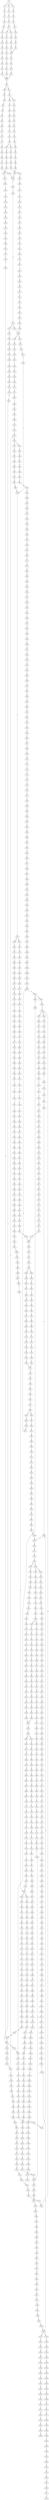 strict digraph  {
	S0 -> S1 [ label = C ];
	S0 -> S2 [ label = G ];
	S0 -> S3 [ label = A ];
	S1 -> S4 [ label = T ];
	S2 -> S5 [ label = T ];
	S3 -> S6 [ label = T ];
	S4 -> S7 [ label = C ];
	S5 -> S8 [ label = C ];
	S6 -> S9 [ label = C ];
	S7 -> S10 [ label = C ];
	S8 -> S11 [ label = C ];
	S9 -> S12 [ label = C ];
	S10 -> S13 [ label = T ];
	S11 -> S14 [ label = T ];
	S12 -> S15 [ label = T ];
	S13 -> S16 [ label = A ];
	S14 -> S17 [ label = T ];
	S14 -> S18 [ label = C ];
	S15 -> S19 [ label = C ];
	S16 -> S20 [ label = G ];
	S17 -> S21 [ label = G ];
	S18 -> S22 [ label = G ];
	S19 -> S23 [ label = G ];
	S20 -> S24 [ label = A ];
	S21 -> S25 [ label = A ];
	S22 -> S26 [ label = A ];
	S23 -> S27 [ label = A ];
	S24 -> S28 [ label = A ];
	S25 -> S29 [ label = A ];
	S26 -> S30 [ label = A ];
	S27 -> S31 [ label = A ];
	S28 -> S32 [ label = C ];
	S29 -> S33 [ label = C ];
	S30 -> S34 [ label = C ];
	S31 -> S34 [ label = C ];
	S32 -> S35 [ label = T ];
	S33 -> S36 [ label = T ];
	S34 -> S37 [ label = T ];
	S35 -> S38 [ label = T ];
	S36 -> S39 [ label = T ];
	S37 -> S40 [ label = T ];
	S38 -> S41 [ label = C ];
	S39 -> S42 [ label = C ];
	S40 -> S43 [ label = C ];
	S41 -> S44 [ label = A ];
	S42 -> S45 [ label = A ];
	S43 -> S46 [ label = A ];
	S44 -> S47 [ label = A ];
	S45 -> S47 [ label = A ];
	S46 -> S47 [ label = A ];
	S47 -> S48 [ label = C ];
	S48 -> S49 [ label = C ];
	S48 -> S50 [ label = T ];
	S49 -> S51 [ label = G ];
	S50 -> S52 [ label = G ];
	S51 -> S53 [ label = G ];
	S52 -> S54 [ label = G ];
	S52 -> S55 [ label = C ];
	S53 -> S56 [ label = C ];
	S54 -> S57 [ label = C ];
	S55 -> S58 [ label = C ];
	S56 -> S59 [ label = C ];
	S57 -> S60 [ label = C ];
	S58 -> S61 [ label = C ];
	S59 -> S62 [ label = C ];
	S60 -> S63 [ label = C ];
	S61 -> S64 [ label = T ];
	S62 -> S65 [ label = A ];
	S63 -> S66 [ label = A ];
	S64 -> S67 [ label = A ];
	S65 -> S68 [ label = G ];
	S66 -> S69 [ label = G ];
	S67 -> S70 [ label = G ];
	S68 -> S71 [ label = T ];
	S69 -> S72 [ label = G ];
	S70 -> S73 [ label = G ];
	S71 -> S74 [ label = T ];
	S72 -> S75 [ label = T ];
	S73 -> S76 [ label = T ];
	S74 -> S77 [ label = G ];
	S75 -> S78 [ label = G ];
	S76 -> S79 [ label = G ];
	S77 -> S80 [ label = T ];
	S78 -> S81 [ label = C ];
	S78 -> S82 [ label = G ];
	S79 -> S83 [ label = T ];
	S80 -> S84 [ label = G ];
	S81 -> S85 [ label = G ];
	S82 -> S86 [ label = G ];
	S83 -> S87 [ label = G ];
	S84 -> S88 [ label = C ];
	S85 -> S89 [ label = C ];
	S86 -> S90 [ label = C ];
	S87 -> S91 [ label = C ];
	S88 -> S92 [ label = G ];
	S89 -> S93 [ label = G ];
	S90 -> S94 [ label = T ];
	S91 -> S95 [ label = G ];
	S92 -> S96 [ label = T ];
	S93 -> S97 [ label = T ];
	S94 -> S98 [ label = T ];
	S95 -> S99 [ label = T ];
	S96 -> S100 [ label = C ];
	S97 -> S101 [ label = C ];
	S98 -> S102 [ label = C ];
	S99 -> S103 [ label = C ];
	S100 -> S104 [ label = G ];
	S101 -> S105 [ label = G ];
	S102 -> S106 [ label = G ];
	S103 -> S104 [ label = G ];
	S104 -> S107 [ label = A ];
	S105 -> S108 [ label = T ];
	S106 -> S109 [ label = A ];
	S107 -> S110 [ label = A ];
	S108 -> S111 [ label = G ];
	S109 -> S112 [ label = A ];
	S110 -> S113 [ label = C ];
	S111 -> S114 [ label = C ];
	S112 -> S115 [ label = C ];
	S113 -> S116 [ label = C ];
	S113 -> S117 [ label = A ];
	S114 -> S118 [ label = A ];
	S115 -> S119 [ label = A ];
	S116 -> S120 [ label = T ];
	S117 -> S121 [ label = C ];
	S118 -> S122 [ label = T ];
	S119 -> S123 [ label = C ];
	S120 -> S124 [ label = T ];
	S120 -> S125 [ label = G ];
	S121 -> S126 [ label = C ];
	S122 -> S127 [ label = C ];
	S123 -> S128 [ label = G ];
	S124 -> S129 [ label = C ];
	S125 -> S130 [ label = T ];
	S126 -> S131 [ label = C ];
	S127 -> S132 [ label = C ];
	S128 -> S133 [ label = C ];
	S129 -> S134 [ label = G ];
	S130 -> S135 [ label = C ];
	S131 -> S136 [ label = G ];
	S132 -> S137 [ label = G ];
	S133 -> S138 [ label = G ];
	S134 -> S139 [ label = T ];
	S135 -> S140 [ label = G ];
	S136 -> S141 [ label = T ];
	S137 -> S142 [ label = C ];
	S138 -> S143 [ label = C ];
	S139 -> S144 [ label = A ];
	S140 -> S145 [ label = C ];
	S141 -> S146 [ label = A ];
	S142 -> S147 [ label = A ];
	S143 -> S148 [ label = A ];
	S144 -> S149 [ label = C ];
	S145 -> S150 [ label = G ];
	S146 -> S151 [ label = C ];
	S147 -> S152 [ label = C ];
	S148 -> S153 [ label = C ];
	S149 -> S154 [ label = T ];
	S150 -> S155 [ label = C ];
	S151 -> S156 [ label = G ];
	S152 -> S157 [ label = G ];
	S153 -> S158 [ label = G ];
	S154 -> S159 [ label = T ];
	S155 -> S160 [ label = G ];
	S155 -> S161 [ label = A ];
	S156 -> S162 [ label = T ];
	S157 -> S163 [ label = T ];
	S158 -> S164 [ label = T ];
	S159 -> S165 [ label = C ];
	S160 -> S166 [ label = A ];
	S161 -> S167 [ label = A ];
	S162 -> S168 [ label = C ];
	S163 -> S169 [ label = C ];
	S164 -> S170 [ label = C ];
	S165 -> S171 [ label = A ];
	S166 -> S172 [ label = G ];
	S167 -> S173 [ label = C ];
	S168 -> S174 [ label = C ];
	S169 -> S175 [ label = G ];
	S170 -> S176 [ label = C ];
	S171 -> S177 [ label = A ];
	S172 -> S178 [ label = C ];
	S173 -> S179 [ label = C ];
	S174 -> S180 [ label = A ];
	S175 -> S181 [ label = A ];
	S176 -> S182 [ label = A ];
	S177 -> S183 [ label = G ];
	S178 -> S184 [ label = A ];
	S179 -> S185 [ label = C ];
	S180 -> S186 [ label = G ];
	S181 -> S187 [ label = G ];
	S182 -> S188 [ label = G ];
	S183 -> S189 [ label = C ];
	S184 -> S190 [ label = G ];
	S185 -> S191 [ label = G ];
	S186 -> S192 [ label = C ];
	S187 -> S193 [ label = C ];
	S188 -> S192 [ label = C ];
	S189 -> S194 [ label = G ];
	S190 -> S195 [ label = T ];
	S191 -> S196 [ label = T ];
	S192 -> S197 [ label = T ];
	S192 -> S198 [ label = G ];
	S193 -> S199 [ label = G ];
	S194 -> S200 [ label = A ];
	S195 -> S201 [ label = G ];
	S196 -> S202 [ label = A ];
	S197 -> S203 [ label = T ];
	S198 -> S204 [ label = A ];
	S199 -> S205 [ label = A ];
	S200 -> S206 [ label = G ];
	S201 -> S207 [ label = C ];
	S202 -> S208 [ label = C ];
	S203 -> S209 [ label = C ];
	S204 -> S210 [ label = G ];
	S205 -> S211 [ label = G ];
	S206 -> S212 [ label = T ];
	S207 -> S213 [ label = A ];
	S208 -> S214 [ label = A ];
	S209 -> S215 [ label = A ];
	S210 -> S216 [ label = T ];
	S211 -> S217 [ label = T ];
	S212 -> S218 [ label = C ];
	S213 -> S219 [ label = A ];
	S214 -> S220 [ label = G ];
	S215 -> S221 [ label = C ];
	S216 -> S222 [ label = C ];
	S217 -> S223 [ label = C ];
	S218 -> S224 [ label = C ];
	S219 -> S225 [ label = C ];
	S220 -> S226 [ label = C ];
	S221 -> S227 [ label = G ];
	S222 -> S224 [ label = C ];
	S222 -> S228 [ label = T ];
	S223 -> S229 [ label = G ];
	S224 -> S230 [ label = C ];
	S225 -> S231 [ label = A ];
	S226 -> S232 [ label = A ];
	S227 -> S233 [ label = C ];
	S228 -> S234 [ label = C ];
	S229 -> S235 [ label = A ];
	S230 -> S236 [ label = T ];
	S230 -> S237 [ label = G ];
	S231 -> S238 [ label = G ];
	S232 -> S239 [ label = G ];
	S233 -> S240 [ label = C ];
	S234 -> S241 [ label = G ];
	S235 -> S242 [ label = A ];
	S236 -> S243 [ label = C ];
	S237 -> S244 [ label = C ];
	S238 -> S245 [ label = C ];
	S239 -> S246 [ label = G ];
	S240 -> S247 [ label = C ];
	S241 -> S248 [ label = T ];
	S242 -> S249 [ label = C ];
	S243 -> S250 [ label = C ];
	S244 -> S251 [ label = C ];
	S245 -> S252 [ label = T ];
	S246 -> S253 [ label = T ];
	S247 -> S254 [ label = T ];
	S248 -> S255 [ label = C ];
	S249 -> S256 [ label = C ];
	S250 -> S257 [ label = G ];
	S251 -> S258 [ label = T ];
	S252 -> S259 [ label = A ];
	S253 -> S260 [ label = G ];
	S254 -> S261 [ label = T ];
	S255 -> S262 [ label = T ];
	S256 -> S120 [ label = T ];
	S257 -> S263 [ label = G ];
	S258 -> S264 [ label = G ];
	S259 -> S265 [ label = C ];
	S260 -> S266 [ label = C ];
	S261 -> S267 [ label = C ];
	S262 -> S268 [ label = G ];
	S263 -> S269 [ label = T ];
	S264 -> S270 [ label = T ];
	S265 -> S271 [ label = G ];
	S266 -> S272 [ label = A ];
	S267 -> S273 [ label = A ];
	S268 -> S274 [ label = T ];
	S269 -> S275 [ label = C ];
	S270 -> S276 [ label = C ];
	S271 -> S277 [ label = A ];
	S272 -> S278 [ label = C ];
	S273 -> S279 [ label = T ];
	S274 -> S280 [ label = T ];
	S275 -> S281 [ label = T ];
	S276 -> S282 [ label = G ];
	S277 -> S283 [ label = G ];
	S278 -> S284 [ label = G ];
	S279 -> S285 [ label = C ];
	S280 -> S286 [ label = C ];
	S281 -> S287 [ label = G ];
	S282 -> S288 [ label = C ];
	S283 -> S289 [ label = A ];
	S284 -> S290 [ label = C ];
	S285 -> S291 [ label = C ];
	S286 -> S292 [ label = C ];
	S287 -> S293 [ label = G ];
	S288 -> S150 [ label = G ];
	S289 -> S294 [ label = A ];
	S290 -> S295 [ label = G ];
	S291 -> S296 [ label = A ];
	S292 -> S297 [ label = G ];
	S293 -> S298 [ label = A ];
	S294 -> S299 [ label = C ];
	S295 -> S300 [ label = G ];
	S296 -> S301 [ label = G ];
	S297 -> S302 [ label = T ];
	S298 -> S303 [ label = G ];
	S299 -> S304 [ label = T ];
	S300 -> S305 [ label = T ];
	S301 -> S306 [ label = A ];
	S302 -> S307 [ label = G ];
	S303 -> S308 [ label = G ];
	S304 -> S309 [ label = G ];
	S305 -> S310 [ label = G ];
	S306 -> S311 [ label = A ];
	S307 -> S312 [ label = G ];
	S308 -> S313 [ label = G ];
	S309 -> S314 [ label = G ];
	S310 -> S315 [ label = C ];
	S311 -> S316 [ label = C ];
	S312 -> S317 [ label = C ];
	S313 -> S318 [ label = T ];
	S314 -> S319 [ label = C ];
	S315 -> S320 [ label = C ];
	S316 -> S321 [ label = C ];
	S317 -> S322 [ label = C ];
	S318 -> S323 [ label = G ];
	S319 -> S324 [ label = G ];
	S320 -> S325 [ label = G ];
	S321 -> S326 [ label = A ];
	S321 -> S327 [ label = G ];
	S322 -> S328 [ label = C ];
	S323 -> S329 [ label = T ];
	S324 -> S330 [ label = C ];
	S325 -> S331 [ label = C ];
	S326 -> S332 [ label = G ];
	S326 -> S333 [ label = C ];
	S327 -> S334 [ label = G ];
	S328 -> S335 [ label = G ];
	S329 -> S336 [ label = T ];
	S330 -> S337 [ label = A ];
	S331 -> S338 [ label = A ];
	S332 -> S339 [ label = A ];
	S333 -> S340 [ label = C ];
	S334 -> S341 [ label = A ];
	S335 -> S342 [ label = T ];
	S336 -> S343 [ label = C ];
	S337 -> S344 [ label = G ];
	S338 -> S345 [ label = A ];
	S339 -> S346 [ label = C ];
	S340 -> S347 [ label = A ];
	S341 -> S348 [ label = C ];
	S342 -> S349 [ label = C ];
	S343 -> S350 [ label = C ];
	S344 -> S351 [ label = C ];
	S345 -> S352 [ label = C ];
	S346 -> S353 [ label = T ];
	S347 -> S354 [ label = C ];
	S348 -> S355 [ label = G ];
	S349 -> S356 [ label = C ];
	S350 -> S357 [ label = A ];
	S351 -> S358 [ label = G ];
	S352 -> S359 [ label = C ];
	S353 -> S360 [ label = C ];
	S354 -> S361 [ label = C ];
	S355 -> S362 [ label = C ];
	S356 -> S363 [ label = A ];
	S357 -> S364 [ label = G ];
	S358 -> S365 [ label = G ];
	S359 -> S366 [ label = A ];
	S360 -> S367 [ label = C ];
	S361 -> S368 [ label = C ];
	S362 -> S369 [ label = C ];
	S363 -> S370 [ label = G ];
	S364 -> S371 [ label = C ];
	S365 -> S372 [ label = G ];
	S366 -> S373 [ label = G ];
	S367 -> S374 [ label = C ];
	S368 -> S375 [ label = C ];
	S369 -> S376 [ label = C ];
	S370 -> S377 [ label = T ];
	S371 -> S378 [ label = A ];
	S372 -> S379 [ label = T ];
	S373 -> S380 [ label = T ];
	S374 -> S381 [ label = A ];
	S375 -> S382 [ label = T ];
	S376 -> S383 [ label = A ];
	S377 -> S384 [ label = A ];
	S378 -> S385 [ label = G ];
	S379 -> S386 [ label = G ];
	S380 -> S387 [ label = C ];
	S381 -> S388 [ label = T ];
	S382 -> S389 [ label = T ];
	S383 -> S390 [ label = T ];
	S384 -> S391 [ label = G ];
	S385 -> S392 [ label = A ];
	S386 -> S393 [ label = C ];
	S387 -> S394 [ label = G ];
	S388 -> S395 [ label = C ];
	S389 -> S396 [ label = C ];
	S390 -> S397 [ label = C ];
	S391 -> S398 [ label = G ];
	S391 -> S399 [ label = C ];
	S392 -> S400 [ label = T ];
	S393 -> S401 [ label = C ];
	S394 -> S402 [ label = C ];
	S395 -> S403 [ label = T ];
	S396 -> S404 [ label = C ];
	S396 -> S405 [ label = G ];
	S397 -> S406 [ label = G ];
	S398 -> S407 [ label = G ];
	S399 -> S408 [ label = T ];
	S400 -> S409 [ label = A ];
	S401 -> S410 [ label = G ];
	S402 -> S411 [ label = G ];
	S403 -> S412 [ label = G ];
	S404 -> S413 [ label = T ];
	S405 -> S414 [ label = A ];
	S406 -> S415 [ label = T ];
	S407 -> S416 [ label = T ];
	S408 -> S417 [ label = C ];
	S409 -> S418 [ label = A ];
	S410 -> S419 [ label = C ];
	S411 -> S420 [ label = C ];
	S412 -> S421 [ label = C ];
	S413 -> S422 [ label = G ];
	S414 -> S423 [ label = T ];
	S415 -> S424 [ label = C ];
	S416 -> S425 [ label = C ];
	S417 -> S426 [ label = C ];
	S418 -> S427 [ label = A ];
	S419 -> S428 [ label = C ];
	S420 -> S429 [ label = A ];
	S421 -> S430 [ label = C ];
	S422 -> S431 [ label = T ];
	S423 -> S432 [ label = C ];
	S424 -> S433 [ label = C ];
	S425 -> S434 [ label = A ];
	S426 -> S435 [ label = A ];
	S427 -> S436 [ label = A ];
	S428 -> S437 [ label = G ];
	S429 -> S438 [ label = G ];
	S430 -> S439 [ label = A ];
	S431 -> S440 [ label = C ];
	S432 -> S441 [ label = G ];
	S433 -> S442 [ label = T ];
	S434 -> S443 [ label = C ];
	S435 -> S444 [ label = C ];
	S436 -> S445 [ label = A ];
	S437 -> S446 [ label = G ];
	S438 -> S447 [ label = C ];
	S439 -> S448 [ label = G ];
	S440 -> S449 [ label = C ];
	S441 -> S450 [ label = T ];
	S442 -> S451 [ label = C ];
	S443 -> S452 [ label = T ];
	S444 -> S453 [ label = C ];
	S445 -> S454 [ label = C ];
	S446 -> S455 [ label = T ];
	S447 -> S456 [ label = C ];
	S448 -> S457 [ label = T ];
	S449 -> S458 [ label = T ];
	S450 -> S459 [ label = T ];
	S451 -> S460 [ label = T ];
	S452 -> S461 [ label = C ];
	S453 -> S462 [ label = G ];
	S454 -> S463 [ label = T ];
	S455 -> S464 [ label = G ];
	S456 -> S465 [ label = G ];
	S457 -> S466 [ label = C ];
	S458 -> S467 [ label = T ];
	S459 -> S468 [ label = T ];
	S460 -> S469 [ label = T ];
	S461 -> S470 [ label = G ];
	S462 -> S471 [ label = G ];
	S463 -> S472 [ label = T ];
	S464 -> S473 [ label = G ];
	S465 -> S474 [ label = G ];
	S466 -> S475 [ label = G ];
	S467 -> S476 [ label = G ];
	S468 -> S477 [ label = G ];
	S469 -> S478 [ label = C ];
	S470 -> S479 [ label = C ];
	S471 -> S480 [ label = A ];
	S472 -> S481 [ label = T ];
	S473 -> S482 [ label = T ];
	S474 -> S483 [ label = T ];
	S475 -> S484 [ label = T ];
	S476 -> S485 [ label = T ];
	S477 -> S486 [ label = T ];
	S478 -> S487 [ label = T ];
	S479 -> S488 [ label = T ];
	S480 -> S489 [ label = C ];
	S481 -> S490 [ label = G ];
	S482 -> S491 [ label = G ];
	S483 -> S492 [ label = G ];
	S484 -> S493 [ label = A ];
	S485 -> S494 [ label = A ];
	S486 -> S495 [ label = A ];
	S487 -> S496 [ label = C ];
	S488 -> S497 [ label = T ];
	S489 -> S498 [ label = G ];
	S490 -> S499 [ label = C ];
	S491 -> S500 [ label = G ];
	S492 -> S501 [ label = G ];
	S493 -> S502 [ label = A ];
	S494 -> S503 [ label = G ];
	S495 -> S504 [ label = G ];
	S496 -> S505 [ label = G ];
	S497 -> S506 [ label = C ];
	S498 -> S507 [ label = T ];
	S499 -> S508 [ label = C ];
	S500 -> S509 [ label = A ];
	S501 -> S510 [ label = A ];
	S502 -> S511 [ label = G ];
	S503 -> S512 [ label = G ];
	S504 -> S513 [ label = G ];
	S505 -> S514 [ label = G ];
	S506 -> S515 [ label = A ];
	S507 -> S516 [ label = C ];
	S508 -> S517 [ label = G ];
	S509 -> S518 [ label = A ];
	S510 -> S519 [ label = A ];
	S511 -> S520 [ label = A ];
	S512 -> S521 [ label = A ];
	S513 -> S522 [ label = A ];
	S514 -> S523 [ label = A ];
	S515 -> S524 [ label = T ];
	S516 -> S525 [ label = G ];
	S517 -> S526 [ label = T ];
	S518 -> S527 [ label = C ];
	S519 -> S528 [ label = G ];
	S520 -> S529 [ label = C ];
	S521 -> S530 [ label = G ];
	S522 -> S531 [ label = A ];
	S523 -> S532 [ label = G ];
	S524 -> S533 [ label = C ];
	S525 -> S534 [ label = T ];
	S526 -> S535 [ label = A ];
	S527 -> S536 [ label = C ];
	S528 -> S537 [ label = A ];
	S529 -> S538 [ label = G ];
	S530 -> S539 [ label = A ];
	S531 -> S540 [ label = A ];
	S532 -> S541 [ label = A ];
	S533 -> S542 [ label = C ];
	S534 -> S543 [ label = G ];
	S535 -> S544 [ label = G ];
	S536 -> S545 [ label = T ];
	S537 -> S546 [ label = A ];
	S538 -> S547 [ label = G ];
	S539 -> S548 [ label = G ];
	S540 -> S549 [ label = G ];
	S541 -> S550 [ label = G ];
	S542 -> S296 [ label = A ];
	S543 -> S551 [ label = A ];
	S544 -> S552 [ label = C ];
	S545 -> S553 [ label = C ];
	S546 -> S554 [ label = C ];
	S547 -> S555 [ label = C ];
	S548 -> S556 [ label = G ];
	S549 -> S557 [ label = G ];
	S550 -> S558 [ label = G ];
	S551 -> S559 [ label = C ];
	S552 -> S560 [ label = C ];
	S553 -> S561 [ label = G ];
	S554 -> S562 [ label = G ];
	S555 -> S563 [ label = T ];
	S556 -> S564 [ label = T ];
	S557 -> S565 [ label = T ];
	S558 -> S566 [ label = T ];
	S559 -> S567 [ label = C ];
	S560 -> S568 [ label = G ];
	S561 -> S569 [ label = G ];
	S562 -> S570 [ label = G ];
	S563 -> S571 [ label = C ];
	S564 -> S572 [ label = C ];
	S565 -> S573 [ label = C ];
	S566 -> S572 [ label = C ];
	S567 -> S574 [ label = G ];
	S568 -> S575 [ label = G ];
	S569 -> S576 [ label = C ];
	S570 -> S577 [ label = C ];
	S571 -> S578 [ label = T ];
	S572 -> S579 [ label = C ];
	S573 -> S580 [ label = C ];
	S574 -> S581 [ label = G ];
	S575 -> S582 [ label = T ];
	S576 -> S583 [ label = A ];
	S577 -> S584 [ label = A ];
	S578 -> S585 [ label = C ];
	S579 -> S586 [ label = C ];
	S580 -> S587 [ label = C ];
	S581 -> S588 [ label = T ];
	S582 -> S589 [ label = G ];
	S583 -> S590 [ label = C ];
	S584 -> S591 [ label = C ];
	S585 -> S592 [ label = G ];
	S586 -> S593 [ label = A ];
	S586 -> S594 [ label = G ];
	S587 -> S595 [ label = G ];
	S588 -> S596 [ label = C ];
	S589 -> S597 [ label = A ];
	S590 -> S598 [ label = G ];
	S591 -> S599 [ label = C ];
	S591 -> S600 [ label = T ];
	S592 -> S601 [ label = A ];
	S593 -> S602 [ label = G ];
	S594 -> S603 [ label = G ];
	S595 -> S604 [ label = A ];
	S596 -> S605 [ label = G ];
	S597 -> S606 [ label = C ];
	S598 -> S607 [ label = C ];
	S599 -> S608 [ label = G ];
	S600 -> S609 [ label = G ];
	S601 -> S610 [ label = A ];
	S602 -> S611 [ label = A ];
	S603 -> S612 [ label = A ];
	S604 -> S613 [ label = A ];
	S605 -> S614 [ label = C ];
	S606 -> S615 [ label = G ];
	S607 -> S616 [ label = G ];
	S608 -> S617 [ label = G ];
	S609 -> S618 [ label = G ];
	S610 -> S619 [ label = G ];
	S611 -> S620 [ label = G ];
	S612 -> S621 [ label = G ];
	S613 -> S622 [ label = G ];
	S614 -> S623 [ label = G ];
	S615 -> S624 [ label = T ];
	S616 -> S625 [ label = C ];
	S617 -> S626 [ label = G ];
	S618 -> S627 [ label = G ];
	S619 -> S628 [ label = T ];
	S620 -> S629 [ label = C ];
	S621 -> S630 [ label = G ];
	S622 -> S631 [ label = T ];
	S623 -> S632 [ label = T ];
	S624 -> S633 [ label = G ];
	S625 -> S634 [ label = G ];
	S626 -> S635 [ label = A ];
	S627 -> S636 [ label = A ];
	S628 -> S637 [ label = C ];
	S629 -> S638 [ label = C ];
	S630 -> S639 [ label = C ];
	S631 -> S640 [ label = C ];
	S632 -> S641 [ label = A ];
	S633 -> S642 [ label = G ];
	S634 -> S643 [ label = C ];
	S634 -> S644 [ label = G ];
	S635 -> S645 [ label = A ];
	S636 -> S646 [ label = A ];
	S637 -> S647 [ label = G ];
	S638 -> S648 [ label = A ];
	S639 -> S649 [ label = G ];
	S640 -> S650 [ label = G ];
	S641 -> S651 [ label = G ];
	S642 -> S652 [ label = G ];
	S643 -> S653 [ label = G ];
	S644 -> S654 [ label = C ];
	S645 -> S655 [ label = T ];
	S646 -> S656 [ label = C ];
	S647 -> S657 [ label = C ];
	S648 -> S658 [ label = C ];
	S649 -> S659 [ label = T ];
	S650 -> S660 [ label = A ];
	S651 -> S661 [ label = C ];
	S652 -> S662 [ label = T ];
	S653 -> S663 [ label = T ];
	S654 -> S664 [ label = T ];
	S655 -> S665 [ label = T ];
	S656 -> S666 [ label = T ];
	S657 -> S667 [ label = G ];
	S658 -> S668 [ label = G ];
	S659 -> S669 [ label = G ];
	S660 -> S670 [ label = G ];
	S661 -> S671 [ label = C ];
	S662 -> S672 [ label = A ];
	S663 -> S673 [ label = C ];
	S664 -> S674 [ label = G ];
	S665 -> S675 [ label = G ];
	S666 -> S676 [ label = G ];
	S667 -> S677 [ label = G ];
	S668 -> S678 [ label = G ];
	S669 -> S679 [ label = G ];
	S670 -> S680 [ label = G ];
	S671 -> S681 [ label = G ];
	S672 -> S682 [ label = C ];
	S673 -> S683 [ label = G ];
	S674 -> S684 [ label = G ];
	S675 -> S685 [ label = A ];
	S676 -> S686 [ label = G ];
	S677 -> S687 [ label = C ];
	S678 -> S688 [ label = T ];
	S679 -> S689 [ label = T ];
	S680 -> S690 [ label = T ];
	S681 -> S691 [ label = C ];
	S682 -> S692 [ label = T ];
	S683 -> S693 [ label = A ];
	S684 -> S694 [ label = A ];
	S685 -> S695 [ label = A ];
	S686 -> S696 [ label = A ];
	S687 -> S697 [ label = T ];
	S688 -> S698 [ label = T ];
	S689 -> S699 [ label = A ];
	S690 -> S700 [ label = A ];
	S691 -> S701 [ label = T ];
	S692 -> S702 [ label = A ];
	S693 -> S703 [ label = C ];
	S694 -> S704 [ label = A ];
	S695 -> S705 [ label = C ];
	S696 -> S706 [ label = C ];
	S697 -> S707 [ label = A ];
	S698 -> S708 [ label = A ];
	S699 -> S709 [ label = T ];
	S700 -> S710 [ label = T ];
	S701 -> S711 [ label = G ];
	S702 -> S712 [ label = T ];
	S703 -> S713 [ label = G ];
	S704 -> S714 [ label = T ];
	S705 -> S715 [ label = C ];
	S706 -> S716 [ label = C ];
	S707 -> S717 [ label = T ];
	S708 -> S718 [ label = C ];
	S709 -> S719 [ label = G ];
	S710 -> S720 [ label = A ];
	S711 -> S721 [ label = G ];
	S712 -> S722 [ label = T ];
	S713 -> S723 [ label = C ];
	S714 -> S724 [ label = G ];
	S715 -> S725 [ label = C ];
	S716 -> S726 [ label = C ];
	S717 -> S727 [ label = A ];
	S718 -> S728 [ label = T ];
	S719 -> S729 [ label = A ];
	S720 -> S730 [ label = A ];
	S721 -> S731 [ label = A ];
	S722 -> S732 [ label = G ];
	S723 -> S733 [ label = G ];
	S724 -> S734 [ label = G ];
	S725 -> S735 [ label = G ];
	S726 -> S736 [ label = G ];
	S727 -> S737 [ label = G ];
	S728 -> S738 [ label = G ];
	S729 -> S739 [ label = G ];
	S730 -> S740 [ label = G ];
	S731 -> S741 [ label = A ];
	S732 -> S742 [ label = G ];
	S733 -> S743 [ label = C ];
	S734 -> S744 [ label = G ];
	S735 -> S745 [ label = T ];
	S736 -> S746 [ label = T ];
	S737 -> S747 [ label = T ];
	S738 -> S748 [ label = C ];
	S739 -> S749 [ label = C ];
	S740 -> S750 [ label = T ];
	S741 -> S751 [ label = G ];
	S742 -> S752 [ label = A ];
	S743 -> S753 [ label = C ];
	S744 -> S754 [ label = G ];
	S745 -> S755 [ label = C ];
	S746 -> S756 [ label = C ];
	S747 -> S757 [ label = A ];
	S748 -> S758 [ label = A ];
	S749 -> S759 [ label = G ];
	S750 -> S760 [ label = C ];
	S751 -> S761 [ label = A ];
	S752 -> S762 [ label = A ];
	S753 -> S763 [ label = T ];
	S754 -> S764 [ label = T ];
	S755 -> S765 [ label = T ];
	S756 -> S766 [ label = T ];
	S757 -> S767 [ label = G ];
	S758 -> S768 [ label = G ];
	S759 -> S769 [ label = G ];
	S760 -> S770 [ label = G ];
	S761 -> S771 [ label = A ];
	S762 -> S772 [ label = C ];
	S763 -> S773 [ label = C ];
	S764 -> S774 [ label = C ];
	S765 -> S775 [ label = C ];
	S766 -> S775 [ label = C ];
	S767 -> S776 [ label = C ];
	S768 -> S777 [ label = A ];
	S769 -> S778 [ label = T ];
	S770 -> S779 [ label = T ];
	S771 -> S554 [ label = C ];
	S772 -> S780 [ label = G ];
	S773 -> S781 [ label = G ];
	S774 -> S782 [ label = C ];
	S775 -> S783 [ label = G ];
	S776 -> S784 [ label = C ];
	S777 -> S785 [ label = C ];
	S778 -> S786 [ label = C ];
	S779 -> S787 [ label = G ];
	S780 -> S788 [ label = G ];
	S781 -> S789 [ label = G ];
	S782 -> S790 [ label = G ];
	S783 -> S791 [ label = G ];
	S784 -> S792 [ label = G ];
	S785 -> S793 [ label = G ];
	S786 -> S794 [ label = G ];
	S787 -> S795 [ label = G ];
	S788 -> S796 [ label = T ];
	S789 -> S797 [ label = G ];
	S790 -> S798 [ label = C ];
	S791 -> S799 [ label = C ];
	S792 -> S800 [ label = A ];
	S793 -> S801 [ label = G ];
	S794 -> S802 [ label = C ];
	S795 -> S803 [ label = T ];
	S796 -> S804 [ label = A ];
	S797 -> S805 [ label = C ];
	S798 -> S806 [ label = C ];
	S799 -> S807 [ label = A ];
	S800 -> S808 [ label = A ];
	S801 -> S809 [ label = A ];
	S802 -> S810 [ label = A ];
	S803 -> S811 [ label = A ];
	S804 -> S812 [ label = C ];
	S805 -> S813 [ label = T ];
	S806 -> S814 [ label = G ];
	S807 -> S815 [ label = C ];
	S808 -> S816 [ label = A ];
	S809 -> S817 [ label = C ];
	S810 -> S818 [ label = C ];
	S811 -> S819 [ label = C ];
	S812 -> S820 [ label = G ];
	S813 -> S821 [ label = C ];
	S814 -> S822 [ label = G ];
	S815 -> S823 [ label = C ];
	S816 -> S824 [ label = C ];
	S817 -> S825 [ label = A ];
	S818 -> S826 [ label = G ];
	S819 -> S827 [ label = C ];
	S820 -> S828 [ label = A ];
	S821 -> S829 [ label = A ];
	S822 -> S830 [ label = A ];
	S823 -> S831 [ label = G ];
	S824 -> S832 [ label = C ];
	S825 -> S833 [ label = C ];
	S826 -> S834 [ label = C ];
	S827 -> S835 [ label = G ];
	S828 -> S836 [ label = A ];
	S829 -> S837 [ label = C ];
	S830 -> S838 [ label = A ];
	S831 -> S839 [ label = A ];
	S832 -> S840 [ label = C ];
	S833 -> S841 [ label = A ];
	S834 -> S842 [ label = G ];
	S835 -> S843 [ label = G ];
	S836 -> S844 [ label = G ];
	S837 -> S845 [ label = G ];
	S838 -> S846 [ label = C ];
	S839 -> S847 [ label = G ];
	S839 -> S848 [ label = A ];
	S840 -> S849 [ label = C ];
	S841 -> S850 [ label = C ];
	S842 -> S851 [ label = C ];
	S843 -> S852 [ label = T ];
	S844 -> S853 [ label = A ];
	S845 -> S854 [ label = T ];
	S846 -> S855 [ label = T ];
	S847 -> S856 [ label = T ];
	S848 -> S857 [ label = T ];
	S849 -> S858 [ label = G ];
	S850 -> S859 [ label = C ];
	S851 -> S634 [ label = G ];
	S852 -> S860 [ label = G ];
	S853 -> S861 [ label = A ];
	S854 -> S862 [ label = C ];
	S855 -> S863 [ label = G ];
	S856 -> S864 [ label = C ];
	S857 -> S865 [ label = G ];
	S858 -> S866 [ label = A ];
	S859 -> S867 [ label = T ];
	S860 -> S868 [ label = G ];
	S861 -> S869 [ label = G ];
	S862 -> S870 [ label = C ];
	S863 -> S871 [ label = C ];
	S864 -> S872 [ label = C ];
	S865 -> S873 [ label = T ];
	S866 -> S874 [ label = C ];
	S867 -> S875 [ label = C ];
	S868 -> S876 [ label = T ];
	S869 -> S877 [ label = T ];
	S870 -> S878 [ label = A ];
	S871 -> S879 [ label = A ];
	S872 -> S880 [ label = A ];
	S873 -> S881 [ label = A ];
	S874 -> S882 [ label = T ];
	S875 -> S883 [ label = T ];
	S876 -> S884 [ label = T ];
	S877 -> S885 [ label = G ];
	S878 -> S188 [ label = G ];
	S879 -> S886 [ label = A ];
	S880 -> S887 [ label = G ];
	S881 -> S888 [ label = G ];
	S882 -> S889 [ label = A ];
	S883 -> S890 [ label = A ];
	S884 -> S891 [ label = A ];
	S885 -> S892 [ label = T ];
	S886 -> S893 [ label = C ];
	S887 -> S894 [ label = T ];
	S887 -> S895 [ label = C ];
	S888 -> S896 [ label = T ];
	S889 -> S897 [ label = G ];
	S890 -> S898 [ label = G ];
	S891 -> S899 [ label = G ];
	S892 -> S900 [ label = C ];
	S893 -> S901 [ label = C ];
	S894 -> S902 [ label = A ];
	S895 -> S903 [ label = T ];
	S896 -> S904 [ label = T ];
	S897 -> S905 [ label = A ];
	S898 -> S906 [ label = A ];
	S899 -> S907 [ label = A ];
	S900 -> S908 [ label = C ];
	S901 -> S909 [ label = A ];
	S902 -> S391 [ label = G ];
	S903 -> S203 [ label = T ];
	S904 -> S910 [ label = T ];
	S905 -> S911 [ label = A ];
	S906 -> S912 [ label = A ];
	S907 -> S913 [ label = A ];
	S908 -> S914 [ label = T ];
	S909 -> S915 [ label = G ];
	S910 -> S916 [ label = C ];
	S911 -> S917 [ label = T ];
	S912 -> S918 [ label = C ];
	S913 -> S919 [ label = G ];
	S914 -> S920 [ label = G ];
	S915 -> S921 [ label = A ];
	S916 -> S922 [ label = A ];
	S917 -> S923 [ label = C ];
	S918 -> S924 [ label = G ];
	S919 -> S925 [ label = G ];
	S920 -> S926 [ label = G ];
	S921 -> S927 [ label = A ];
	S922 -> S928 [ label = C ];
	S923 -> S929 [ label = G ];
	S924 -> S930 [ label = A ];
	S925 -> S931 [ label = G ];
	S926 -> S932 [ label = C ];
	S927 -> S933 [ label = C ];
	S928 -> S934 [ label = T ];
	S929 -> S935 [ label = G ];
	S930 -> S936 [ label = G ];
	S931 -> S937 [ label = G ];
	S932 -> S938 [ label = C ];
	S933 -> S939 [ label = A ];
	S934 -> S940 [ label = C ];
	S935 -> S941 [ label = G ];
	S936 -> S942 [ label = G ];
	S937 -> S943 [ label = G ];
	S938 -> S944 [ label = T ];
	S939 -> S945 [ label = G ];
	S940 -> S946 [ label = C ];
	S941 -> S947 [ label = T ];
	S942 -> S948 [ label = T ];
	S943 -> S949 [ label = T ];
	S944 -> S950 [ label = G ];
	S945 -> S951 [ label = C ];
	S946 -> S952 [ label = T ];
	S947 -> S953 [ label = A ];
	S948 -> S954 [ label = G ];
	S949 -> S955 [ label = C ];
	S950 -> S956 [ label = G ];
	S951 -> S957 [ label = C ];
	S952 -> S958 [ label = T ];
	S953 -> S959 [ label = T ];
	S954 -> S960 [ label = T ];
	S955 -> S961 [ label = C ];
	S956 -> S962 [ label = G ];
	S957 -> S963 [ label = G ];
	S958 -> S964 [ label = T ];
	S959 -> S965 [ label = C ];
	S960 -> S966 [ label = C ];
	S961 -> S967 [ label = G ];
	S962 -> S968 [ label = T ];
	S963 -> S969 [ label = T ];
	S964 -> S970 [ label = C ];
	S965 -> S971 [ label = C ];
	S966 -> S972 [ label = C ];
	S967 -> S973 [ label = T ];
	S968 -> S974 [ label = C ];
	S969 -> S975 [ label = C ];
	S970 -> S976 [ label = A ];
	S971 -> S977 [ label = C ];
	S972 -> S978 [ label = C ];
	S973 -> S979 [ label = C ];
	S974 -> S980 [ label = C ];
	S975 -> S981 [ label = C ];
	S976 -> S982 [ label = T ];
	S977 -> S983 [ label = G ];
	S978 -> S984 [ label = T ];
	S979 -> S985 [ label = G ];
	S980 -> S986 [ label = C ];
	S981 -> S987 [ label = T ];
	S982 -> S988 [ label = C ];
	S983 -> S989 [ label = A ];
	S984 -> S990 [ label = G ];
	S985 -> S991 [ label = G ];
	S986 -> S992 [ label = G ];
	S987 -> S993 [ label = C ];
	S988 -> S994 [ label = C ];
	S989 -> S995 [ label = A ];
	S990 -> S996 [ label = T ];
	S991 -> S997 [ label = A ];
	S992 -> S998 [ label = A ];
	S993 -> S999 [ label = T ];
	S994 -> S1000 [ label = A ];
	S995 -> S1001 [ label = A ];
	S996 -> S1002 [ label = C ];
	S997 -> S1003 [ label = A ];
	S998 -> S1004 [ label = G ];
	S999 -> S1005 [ label = G ];
	S1000 -> S301 [ label = G ];
	S1001 -> S1006 [ label = G ];
	S1002 -> S1007 [ label = C ];
	S1003 -> S1008 [ label = C ];
	S1004 -> S1009 [ label = T ];
	S1005 -> S1010 [ label = T ];
	S1006 -> S1011 [ label = T ];
	S1007 -> S1012 [ label = T ];
	S1008 -> S1013 [ label = A ];
	S1008 -> S1014 [ label = T ];
	S1009 -> S1015 [ label = C ];
	S1010 -> S1016 [ label = C ];
	S1011 -> S1017 [ label = G ];
	S1012 -> S1018 [ label = A ];
	S1013 -> S1019 [ label = G ];
	S1014 -> S1020 [ label = A ];
	S1015 -> S1021 [ label = C ];
	S1016 -> S1022 [ label = G ];
	S1017 -> S1023 [ label = T ];
	S1018 -> S1024 [ label = C ];
	S1019 -> S1025 [ label = G ];
	S1020 -> S1026 [ label = C ];
	S1021 -> S880 [ label = A ];
	S1022 -> S1027 [ label = T ];
	S1023 -> S1028 [ label = C ];
	S1024 -> S1029 [ label = T ];
	S1025 -> S1030 [ label = A ];
	S1026 -> S1031 [ label = A ];
	S1027 -> S1032 [ label = G ];
	S1028 -> S1033 [ label = G ];
	S1029 -> S1034 [ label = A ];
	S1030 -> S1035 [ label = A ];
	S1031 -> S1036 [ label = A ];
	S1032 -> S1037 [ label = G ];
	S1033 -> S1038 [ label = T ];
	S1034 -> S1039 [ label = C ];
	S1035 -> S1040 [ label = T ];
	S1036 -> S1041 [ label = C ];
	S1037 -> S1042 [ label = T ];
	S1038 -> S1043 [ label = C ];
	S1039 -> S1044 [ label = C ];
	S1040 -> S1045 [ label = A ];
	S1041 -> S1046 [ label = G ];
	S1042 -> S811 [ label = A ];
	S1043 -> S1047 [ label = G ];
	S1044 -> S1048 [ label = A ];
	S1045 -> S1049 [ label = G ];
	S1046 -> S1050 [ label = A ];
	S1047 -> S1051 [ label = G ];
	S1048 -> S1052 [ label = G ];
	S1049 -> S1053 [ label = T ];
	S1050 -> S1054 [ label = A ];
	S1051 -> S1055 [ label = A ];
	S1052 -> S1056 [ label = G ];
	S1053 -> S1057 [ label = C ];
	S1054 -> S1058 [ label = A ];
	S1055 -> S1059 [ label = A ];
	S1056 -> S1060 [ label = A ];
	S1057 -> S1061 [ label = T ];
	S1058 -> S1062 [ label = A ];
	S1059 -> S1008 [ label = C ];
	S1060 -> S1063 [ label = G ];
	S1061 -> S1064 [ label = C ];
	S1062 -> S1065 [ label = C ];
	S1063 -> S1066 [ label = A ];
	S1064 -> S1067 [ label = T ];
	S1065 -> S1068 [ label = A ];
	S1066 -> S1069 [ label = G ];
	S1067 -> S1070 [ label = C ];
	S1068 -> S1071 [ label = G ];
	S1069 -> S1072 [ label = T ];
	S1070 -> S1073 [ label = T ];
	S1071 -> S1074 [ label = A ];
	S1072 -> S1075 [ label = C ];
	S1073 -> S1076 [ label = G ];
	S1074 -> S1077 [ label = A ];
	S1075 -> S1078 [ label = A ];
	S1076 -> S1079 [ label = A ];
	S1077 -> S1080 [ label = G ];
	S1078 -> S1081 [ label = G ];
	S1079 -> S1082 [ label = G ];
	S1080 -> S1083 [ label = G ];
	S1081 -> S1084 [ label = G ];
	S1082 -> S1085 [ label = T ];
	S1083 -> S1086 [ label = G ];
	S1084 -> S1087 [ label = A ];
	S1085 -> S1088 [ label = A ];
	S1086 -> S1089 [ label = G ];
	S1087 -> S1090 [ label = C ];
	S1089 -> S1091 [ label = T ];
	S1090 -> S1092 [ label = C ];
	S1091 -> S1093 [ label = C ];
	S1092 -> S1094 [ label = A ];
	S1093 -> S1095 [ label = T ];
	S1094 -> S1096 [ label = G ];
	S1095 -> S1097 [ label = C ];
	S1096 -> S1098 [ label = T ];
	S1097 -> S1099 [ label = T ];
	S1098 -> S1100 [ label = C ];
	S1099 -> S1101 [ label = C ];
	S1100 -> S1102 [ label = T ];
	S1101 -> S1103 [ label = G ];
	S1102 -> S1104 [ label = C ];
	S1103 -> S1105 [ label = T ];
	S1104 -> S1106 [ label = T ];
	S1105 -> S1107 [ label = G ];
	S1106 -> S1108 [ label = G ];
	S1107 -> S1109 [ label = G ];
	S1108 -> S1110 [ label = T ];
	S1109 -> S1111 [ label = T ];
	S1110 -> S1112 [ label = A ];
	S1111 -> S1113 [ label = A ];
}
